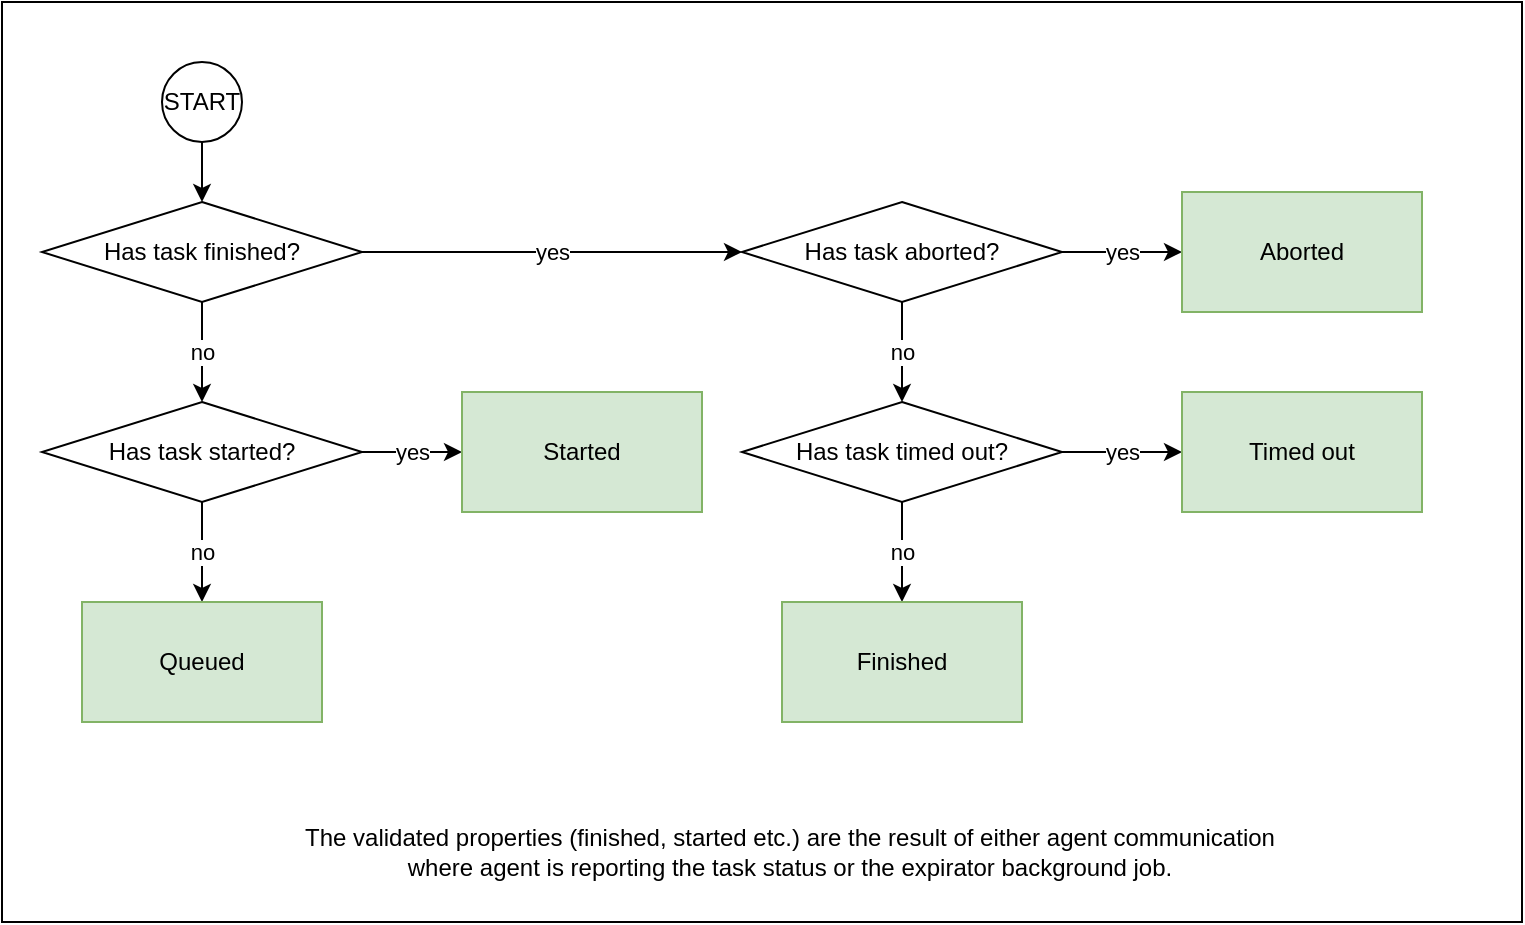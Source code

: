 <mxfile version="18.1.2" type="github">
  <diagram id="YpyryGVLasRSu2BAD9Dc" name="Page-1">
    <mxGraphModel dx="1234" dy="714" grid="1" gridSize="10" guides="1" tooltips="1" connect="1" arrows="1" fold="1" page="1" pageScale="1" pageWidth="827" pageHeight="1169" math="0" shadow="0">
      <root>
        <mxCell id="0" />
        <mxCell id="1" parent="0" />
        <mxCell id="wcY-LexX32uU3ioSOe6K-21" value="" style="rounded=0;whiteSpace=wrap;html=1;" vertex="1" parent="1">
          <mxGeometry x="20" y="60" width="760" height="460" as="geometry" />
        </mxCell>
        <mxCell id="wcY-LexX32uU3ioSOe6K-3" value="" style="edgeStyle=orthogonalEdgeStyle;rounded=0;orthogonalLoop=1;jettySize=auto;html=1;" edge="1" parent="1" source="wcY-LexX32uU3ioSOe6K-1" target="wcY-LexX32uU3ioSOe6K-2">
          <mxGeometry relative="1" as="geometry" />
        </mxCell>
        <mxCell id="wcY-LexX32uU3ioSOe6K-1" value="START" style="ellipse;whiteSpace=wrap;html=1;aspect=fixed;" vertex="1" parent="1">
          <mxGeometry x="100" y="90" width="40" height="40" as="geometry" />
        </mxCell>
        <mxCell id="wcY-LexX32uU3ioSOe6K-5" value="no" style="edgeStyle=orthogonalEdgeStyle;rounded=0;orthogonalLoop=1;jettySize=auto;html=1;" edge="1" parent="1" source="wcY-LexX32uU3ioSOe6K-2" target="wcY-LexX32uU3ioSOe6K-4">
          <mxGeometry relative="1" as="geometry" />
        </mxCell>
        <mxCell id="wcY-LexX32uU3ioSOe6K-12" value="yes" style="edgeStyle=orthogonalEdgeStyle;rounded=0;orthogonalLoop=1;jettySize=auto;html=1;" edge="1" parent="1" source="wcY-LexX32uU3ioSOe6K-2" target="wcY-LexX32uU3ioSOe6K-11">
          <mxGeometry relative="1" as="geometry" />
        </mxCell>
        <mxCell id="wcY-LexX32uU3ioSOe6K-2" value="Has task finished?" style="rhombus;whiteSpace=wrap;html=1;" vertex="1" parent="1">
          <mxGeometry x="40" y="160" width="160" height="50" as="geometry" />
        </mxCell>
        <mxCell id="wcY-LexX32uU3ioSOe6K-8" value="no" style="edgeStyle=orthogonalEdgeStyle;rounded=0;orthogonalLoop=1;jettySize=auto;html=1;" edge="1" parent="1" source="wcY-LexX32uU3ioSOe6K-4" target="wcY-LexX32uU3ioSOe6K-7">
          <mxGeometry relative="1" as="geometry" />
        </mxCell>
        <mxCell id="wcY-LexX32uU3ioSOe6K-10" value="yes" style="edgeStyle=orthogonalEdgeStyle;rounded=0;orthogonalLoop=1;jettySize=auto;html=1;" edge="1" parent="1" source="wcY-LexX32uU3ioSOe6K-4" target="wcY-LexX32uU3ioSOe6K-9">
          <mxGeometry relative="1" as="geometry" />
        </mxCell>
        <mxCell id="wcY-LexX32uU3ioSOe6K-4" value="Has task started?" style="rhombus;whiteSpace=wrap;html=1;" vertex="1" parent="1">
          <mxGeometry x="40" y="260" width="160" height="50" as="geometry" />
        </mxCell>
        <mxCell id="wcY-LexX32uU3ioSOe6K-7" value="Queued" style="whiteSpace=wrap;html=1;fillColor=#d5e8d4;strokeColor=#82b366;" vertex="1" parent="1">
          <mxGeometry x="60" y="360" width="120" height="60" as="geometry" />
        </mxCell>
        <mxCell id="wcY-LexX32uU3ioSOe6K-9" value="Started" style="whiteSpace=wrap;html=1;fillColor=#d5e8d4;strokeColor=#82b366;" vertex="1" parent="1">
          <mxGeometry x="250" y="255" width="120" height="60" as="geometry" />
        </mxCell>
        <mxCell id="wcY-LexX32uU3ioSOe6K-14" value="no" style="edgeStyle=orthogonalEdgeStyle;rounded=0;orthogonalLoop=1;jettySize=auto;html=1;" edge="1" parent="1" source="wcY-LexX32uU3ioSOe6K-11" target="wcY-LexX32uU3ioSOe6K-13">
          <mxGeometry relative="1" as="geometry" />
        </mxCell>
        <mxCell id="wcY-LexX32uU3ioSOe6K-16" value="yes" style="edgeStyle=orthogonalEdgeStyle;rounded=0;orthogonalLoop=1;jettySize=auto;html=1;" edge="1" parent="1" source="wcY-LexX32uU3ioSOe6K-11" target="wcY-LexX32uU3ioSOe6K-15">
          <mxGeometry relative="1" as="geometry" />
        </mxCell>
        <mxCell id="wcY-LexX32uU3ioSOe6K-11" value="Has task aborted?" style="rhombus;whiteSpace=wrap;html=1;" vertex="1" parent="1">
          <mxGeometry x="390" y="160" width="160" height="50" as="geometry" />
        </mxCell>
        <mxCell id="wcY-LexX32uU3ioSOe6K-18" value="yes" style="edgeStyle=orthogonalEdgeStyle;rounded=0;orthogonalLoop=1;jettySize=auto;html=1;" edge="1" parent="1" source="wcY-LexX32uU3ioSOe6K-13" target="wcY-LexX32uU3ioSOe6K-17">
          <mxGeometry relative="1" as="geometry" />
        </mxCell>
        <mxCell id="wcY-LexX32uU3ioSOe6K-20" value="no" style="edgeStyle=orthogonalEdgeStyle;rounded=0;orthogonalLoop=1;jettySize=auto;html=1;" edge="1" parent="1" source="wcY-LexX32uU3ioSOe6K-13" target="wcY-LexX32uU3ioSOe6K-19">
          <mxGeometry relative="1" as="geometry" />
        </mxCell>
        <mxCell id="wcY-LexX32uU3ioSOe6K-13" value="Has task timed out?" style="rhombus;whiteSpace=wrap;html=1;" vertex="1" parent="1">
          <mxGeometry x="390" y="260" width="160" height="50" as="geometry" />
        </mxCell>
        <mxCell id="wcY-LexX32uU3ioSOe6K-15" value="Aborted" style="whiteSpace=wrap;html=1;fillColor=#d5e8d4;strokeColor=#82b366;" vertex="1" parent="1">
          <mxGeometry x="610" y="155" width="120" height="60" as="geometry" />
        </mxCell>
        <mxCell id="wcY-LexX32uU3ioSOe6K-17" value="Timed out" style="whiteSpace=wrap;html=1;fillColor=#d5e8d4;strokeColor=#82b366;" vertex="1" parent="1">
          <mxGeometry x="610" y="255" width="120" height="60" as="geometry" />
        </mxCell>
        <mxCell id="wcY-LexX32uU3ioSOe6K-19" value="Finished" style="whiteSpace=wrap;html=1;fillColor=#d5e8d4;strokeColor=#82b366;" vertex="1" parent="1">
          <mxGeometry x="410" y="360" width="120" height="60" as="geometry" />
        </mxCell>
        <mxCell id="wcY-LexX32uU3ioSOe6K-22" value="The validated properties (finished, started etc.) are the result of either agent communication where agent is reporting the task status or the expirator background job." style="text;html=1;strokeColor=none;fillColor=none;align=center;verticalAlign=middle;whiteSpace=wrap;rounded=0;" vertex="1" parent="1">
          <mxGeometry x="169" y="450" width="490" height="70" as="geometry" />
        </mxCell>
      </root>
    </mxGraphModel>
  </diagram>
</mxfile>

